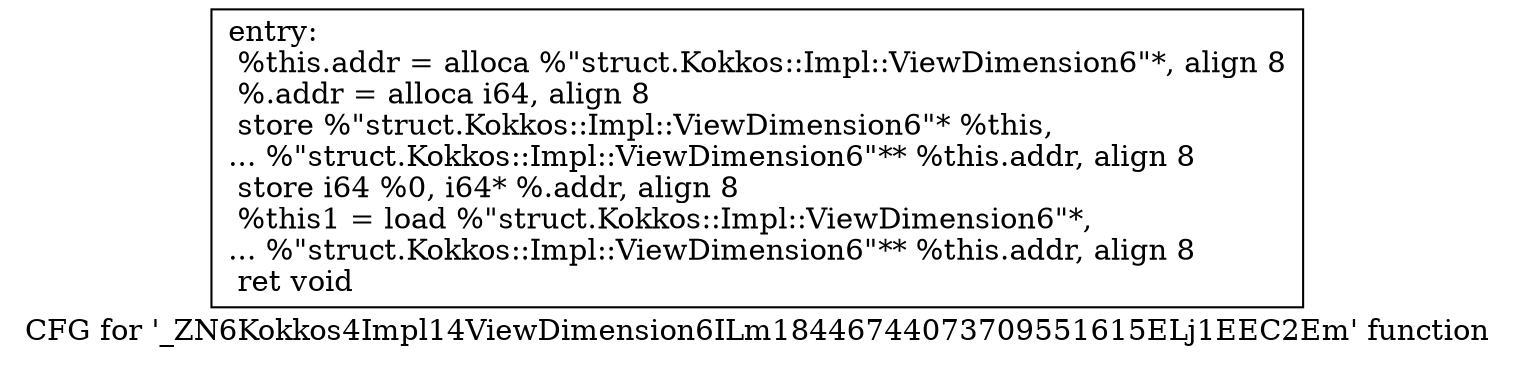 digraph "CFG for '_ZN6Kokkos4Impl14ViewDimension6ILm18446744073709551615ELj1EEC2Em' function" {
	label="CFG for '_ZN6Kokkos4Impl14ViewDimension6ILm18446744073709551615ELj1EEC2Em' function";

	Node0x5e43150 [shape=record,label="{entry:\l  %this.addr = alloca %\"struct.Kokkos::Impl::ViewDimension6\"*, align 8\l  %.addr = alloca i64, align 8\l  store %\"struct.Kokkos::Impl::ViewDimension6\"* %this,\l... %\"struct.Kokkos::Impl::ViewDimension6\"** %this.addr, align 8\l  store i64 %0, i64* %.addr, align 8\l  %this1 = load %\"struct.Kokkos::Impl::ViewDimension6\"*,\l... %\"struct.Kokkos::Impl::ViewDimension6\"** %this.addr, align 8\l  ret void\l}"];
}
